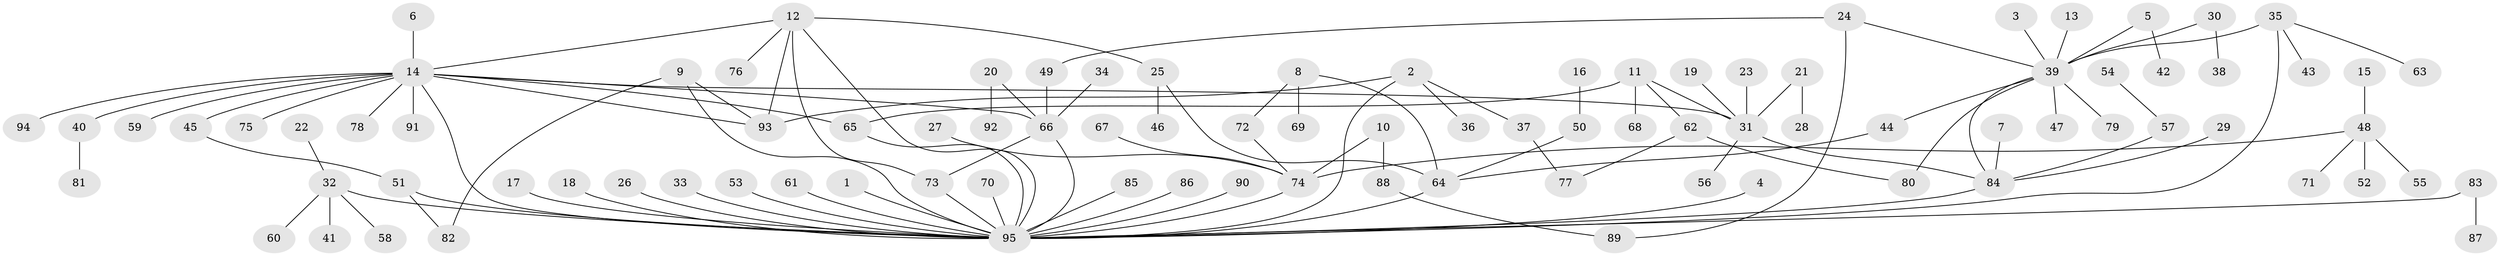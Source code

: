 // original degree distribution, {6: 0.022222222222222223, 4: 0.02962962962962963, 27: 0.007407407407407408, 16: 0.007407407407407408, 1: 0.5555555555555556, 7: 0.014814814814814815, 8: 0.014814814814814815, 3: 0.1111111111111111, 5: 0.022222222222222223, 12: 0.007407407407407408, 2: 0.2074074074074074}
// Generated by graph-tools (version 1.1) at 2025/36/03/04/25 23:36:44]
// undirected, 95 vertices, 114 edges
graph export_dot {
  node [color=gray90,style=filled];
  1;
  2;
  3;
  4;
  5;
  6;
  7;
  8;
  9;
  10;
  11;
  12;
  13;
  14;
  15;
  16;
  17;
  18;
  19;
  20;
  21;
  22;
  23;
  24;
  25;
  26;
  27;
  28;
  29;
  30;
  31;
  32;
  33;
  34;
  35;
  36;
  37;
  38;
  39;
  40;
  41;
  42;
  43;
  44;
  45;
  46;
  47;
  48;
  49;
  50;
  51;
  52;
  53;
  54;
  55;
  56;
  57;
  58;
  59;
  60;
  61;
  62;
  63;
  64;
  65;
  66;
  67;
  68;
  69;
  70;
  71;
  72;
  73;
  74;
  75;
  76;
  77;
  78;
  79;
  80;
  81;
  82;
  83;
  84;
  85;
  86;
  87;
  88;
  89;
  90;
  91;
  92;
  93;
  94;
  95;
  1 -- 95 [weight=1.0];
  2 -- 36 [weight=1.0];
  2 -- 37 [weight=1.0];
  2 -- 93 [weight=1.0];
  2 -- 95 [weight=1.0];
  3 -- 39 [weight=1.0];
  4 -- 95 [weight=1.0];
  5 -- 39 [weight=1.0];
  5 -- 42 [weight=1.0];
  6 -- 14 [weight=1.0];
  7 -- 84 [weight=1.0];
  8 -- 64 [weight=1.0];
  8 -- 69 [weight=1.0];
  8 -- 72 [weight=1.0];
  9 -- 82 [weight=1.0];
  9 -- 93 [weight=1.0];
  9 -- 95 [weight=1.0];
  10 -- 74 [weight=1.0];
  10 -- 88 [weight=1.0];
  11 -- 31 [weight=1.0];
  11 -- 62 [weight=1.0];
  11 -- 65 [weight=1.0];
  11 -- 68 [weight=1.0];
  12 -- 14 [weight=1.0];
  12 -- 25 [weight=1.0];
  12 -- 73 [weight=1.0];
  12 -- 76 [weight=1.0];
  12 -- 93 [weight=1.0];
  12 -- 95 [weight=1.0];
  13 -- 39 [weight=1.0];
  14 -- 31 [weight=1.0];
  14 -- 40 [weight=1.0];
  14 -- 45 [weight=1.0];
  14 -- 59 [weight=1.0];
  14 -- 65 [weight=1.0];
  14 -- 66 [weight=1.0];
  14 -- 75 [weight=1.0];
  14 -- 78 [weight=1.0];
  14 -- 91 [weight=1.0];
  14 -- 93 [weight=1.0];
  14 -- 94 [weight=1.0];
  14 -- 95 [weight=1.0];
  15 -- 48 [weight=1.0];
  16 -- 50 [weight=1.0];
  17 -- 95 [weight=1.0];
  18 -- 95 [weight=1.0];
  19 -- 31 [weight=1.0];
  20 -- 66 [weight=1.0];
  20 -- 92 [weight=1.0];
  21 -- 28 [weight=1.0];
  21 -- 31 [weight=1.0];
  22 -- 32 [weight=1.0];
  23 -- 31 [weight=1.0];
  24 -- 39 [weight=1.0];
  24 -- 49 [weight=1.0];
  24 -- 89 [weight=1.0];
  25 -- 46 [weight=1.0];
  25 -- 64 [weight=1.0];
  26 -- 95 [weight=1.0];
  27 -- 74 [weight=1.0];
  29 -- 84 [weight=1.0];
  30 -- 38 [weight=1.0];
  30 -- 39 [weight=1.0];
  31 -- 56 [weight=1.0];
  31 -- 84 [weight=1.0];
  32 -- 41 [weight=1.0];
  32 -- 58 [weight=1.0];
  32 -- 60 [weight=1.0];
  32 -- 95 [weight=1.0];
  33 -- 95 [weight=1.0];
  34 -- 66 [weight=1.0];
  35 -- 39 [weight=1.0];
  35 -- 43 [weight=1.0];
  35 -- 63 [weight=1.0];
  35 -- 95 [weight=1.0];
  37 -- 77 [weight=1.0];
  39 -- 44 [weight=1.0];
  39 -- 47 [weight=1.0];
  39 -- 79 [weight=1.0];
  39 -- 80 [weight=1.0];
  39 -- 84 [weight=1.0];
  40 -- 81 [weight=1.0];
  44 -- 64 [weight=1.0];
  45 -- 51 [weight=1.0];
  48 -- 52 [weight=1.0];
  48 -- 55 [weight=1.0];
  48 -- 71 [weight=1.0];
  48 -- 74 [weight=1.0];
  49 -- 66 [weight=1.0];
  50 -- 64 [weight=1.0];
  51 -- 82 [weight=1.0];
  51 -- 95 [weight=1.0];
  53 -- 95 [weight=1.0];
  54 -- 57 [weight=1.0];
  57 -- 84 [weight=1.0];
  61 -- 95 [weight=1.0];
  62 -- 77 [weight=1.0];
  62 -- 80 [weight=1.0];
  64 -- 95 [weight=1.0];
  65 -- 95 [weight=1.0];
  66 -- 73 [weight=1.0];
  66 -- 95 [weight=1.0];
  67 -- 74 [weight=1.0];
  70 -- 95 [weight=1.0];
  72 -- 74 [weight=1.0];
  73 -- 95 [weight=1.0];
  74 -- 95 [weight=1.0];
  83 -- 87 [weight=1.0];
  83 -- 95 [weight=1.0];
  84 -- 95 [weight=1.0];
  85 -- 95 [weight=1.0];
  86 -- 95 [weight=1.0];
  88 -- 89 [weight=1.0];
  90 -- 95 [weight=1.0];
}
